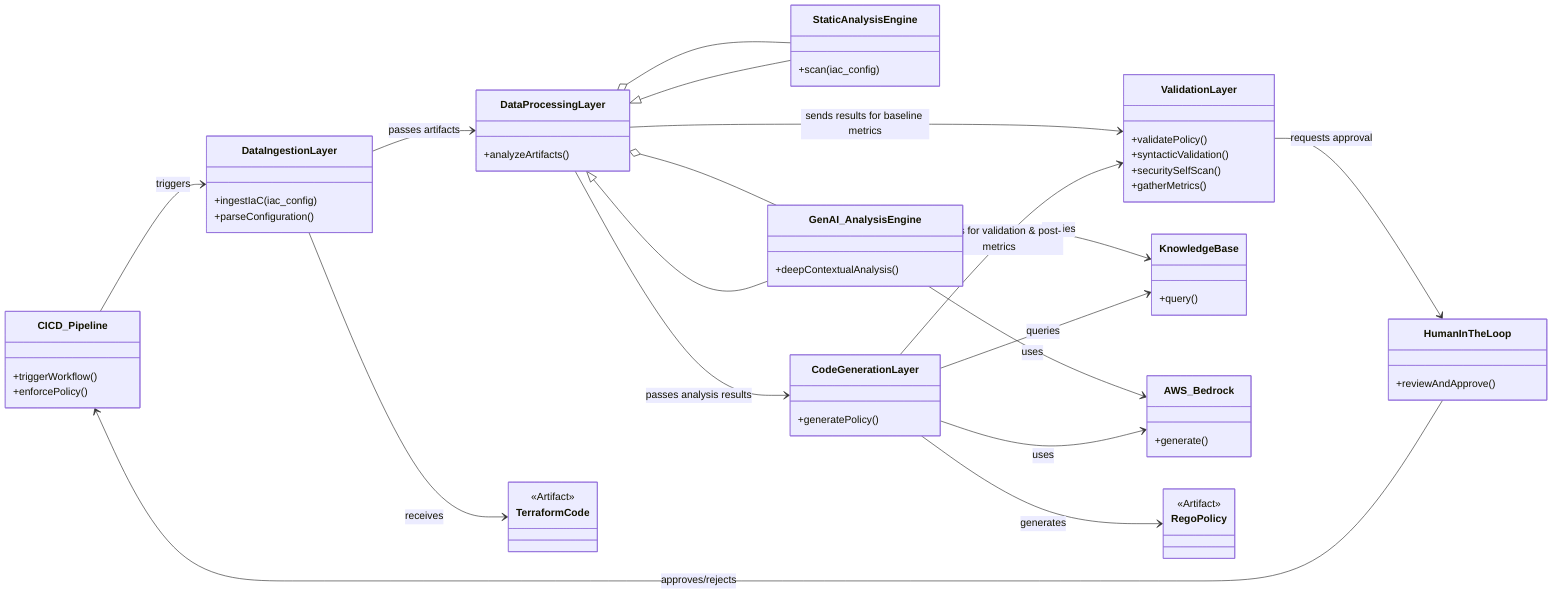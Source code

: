 classDiagram
    direction LR

    class CICD_Pipeline {
        +triggerWorkflow()
        +enforcePolicy()
    }

    class DataIngestionLayer {
        +ingestIaC(iac_config)
        +parseConfiguration()
    }

    class DataProcessingLayer {
        +analyzeArtifacts()
    }

    class StaticAnalysisEngine {
        +scan(iac_config)
    }

    class GenAI_AnalysisEngine {
        +deepContextualAnalysis()
    }

    class CodeGenerationLayer {
        +generatePolicy()
    }

    class ValidationLayer {
        +validatePolicy()
        +syntacticValidation()
        +securitySelfScan()
        +gatherMetrics()
    }

    class HumanInTheLoop {
        +reviewAndApprove()
    }

    class KnowledgeBase {
        +query()
    }

    class AWS_Bedrock {
        +generate()
    }

    class TerraformCode {
      <<Artifact>>
    }

    class RegoPolicy {
      <<Artifact>>
    }

    CICD_Pipeline --> DataIngestionLayer : triggers
    DataIngestionLayer --> TerraformCode : receives
    DataIngestionLayer --> DataProcessingLayer : passes artifacts

    DataProcessingLayer o-- StaticAnalysisEngine
    DataProcessingLayer o-- GenAI_AnalysisEngine

    StaticAnalysisEngine --|> DataProcessingLayer
    GenAI_AnalysisEngine --|> DataProcessingLayer
    
    DataProcessingLayer --> CodeGenerationLayer : passes analysis results
    DataProcessingLayer --> ValidationLayer : sends results for baseline metrics

    GenAI_AnalysisEngine --> KnowledgeBase : queries
    GenAI_AnalysisEngine --> AWS_Bedrock : uses
    
    CodeGenerationLayer --> KnowledgeBase : queries
    CodeGenerationLayer --> AWS_Bedrock : uses
    CodeGenerationLayer --> RegoPolicy : generates
    
    CodeGenerationLayer --> ValidationLayer : sends for validation & post-metrics
    ValidationLayer --> HumanInTheLoop : requests approval
    
    HumanInTheLoop --> CICD_Pipeline : approves/rejects